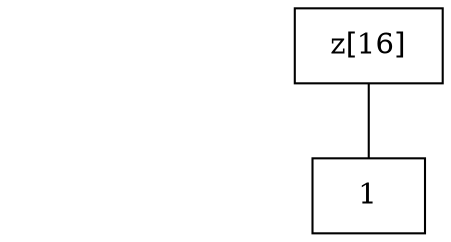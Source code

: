 digraph "DD" {
size = "7.5,10"
center = true;
edge [dir = none];
{ node [shape = plaintext];
  edge [style = invis];
  "CONST NODES" [style = invis];
"CONST NODES"; 
}
{ rank = same; node [shape = box]; edge [style = invis];
"  z[16]  "; }
{ rank = same; "CONST NODES";
{ node [shape = box]; "(nil)";
}
}
"  z[16]  " -> "(nil)" [style = solid];
"(nil)" [label = "1"];
}

